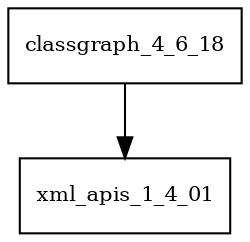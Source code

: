 digraph classgraph_4_6_18_dependencies {
  node [shape = box, fontsize=10.0];
  classgraph_4_6_18 -> xml_apis_1_4_01;
}
